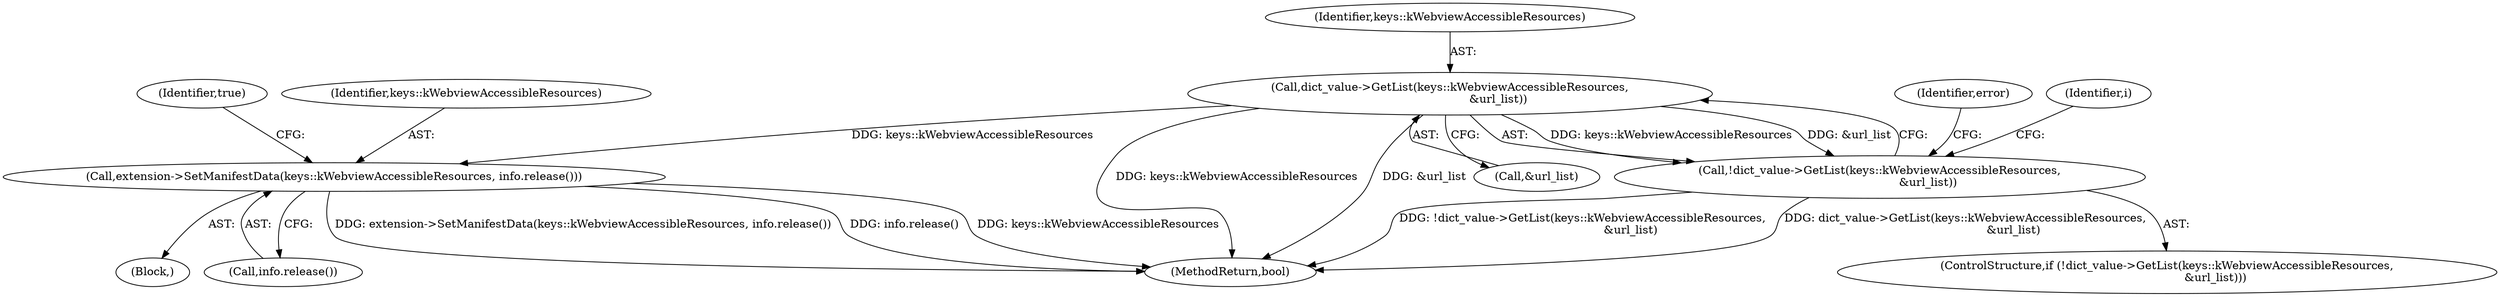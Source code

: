 digraph "0_Chrome_2aa406a8b4577103e7b933c75ec0e372830f20fe_0@pointer" {
"1000129" [label="(Call,dict_value->GetList(keys::kWebviewAccessibleResources,\n                           &url_list))"];
"1000128" [label="(Call,!dict_value->GetList(keys::kWebviewAccessibleResources,\n                           &url_list))"];
"1000251" [label="(Call,extension->SetManifestData(keys::kWebviewAccessibleResources, info.release()))"];
"1000127" [label="(ControlStructure,if (!dict_value->GetList(keys::kWebviewAccessibleResources,\n                           &url_list)))"];
"1000144" [label="(Identifier,i)"];
"1000252" [label="(Identifier,keys::kWebviewAccessibleResources)"];
"1000131" [label="(Call,&url_list)"];
"1000130" [label="(Identifier,keys::kWebviewAccessibleResources)"];
"1000136" [label="(Identifier,error)"];
"1000251" [label="(Call,extension->SetManifestData(keys::kWebviewAccessibleResources, info.release()))"];
"1000256" [label="(MethodReturn,bool)"];
"1000129" [label="(Call,dict_value->GetList(keys::kWebviewAccessibleResources,\n                           &url_list))"];
"1000253" [label="(Call,info.release())"];
"1000103" [label="(Block,)"];
"1000255" [label="(Identifier,true)"];
"1000128" [label="(Call,!dict_value->GetList(keys::kWebviewAccessibleResources,\n                           &url_list))"];
"1000129" -> "1000128"  [label="AST: "];
"1000129" -> "1000131"  [label="CFG: "];
"1000130" -> "1000129"  [label="AST: "];
"1000131" -> "1000129"  [label="AST: "];
"1000128" -> "1000129"  [label="CFG: "];
"1000129" -> "1000256"  [label="DDG: keys::kWebviewAccessibleResources"];
"1000129" -> "1000256"  [label="DDG: &url_list"];
"1000129" -> "1000128"  [label="DDG: keys::kWebviewAccessibleResources"];
"1000129" -> "1000128"  [label="DDG: &url_list"];
"1000129" -> "1000251"  [label="DDG: keys::kWebviewAccessibleResources"];
"1000128" -> "1000127"  [label="AST: "];
"1000136" -> "1000128"  [label="CFG: "];
"1000144" -> "1000128"  [label="CFG: "];
"1000128" -> "1000256"  [label="DDG: dict_value->GetList(keys::kWebviewAccessibleResources,\n                           &url_list)"];
"1000128" -> "1000256"  [label="DDG: !dict_value->GetList(keys::kWebviewAccessibleResources,\n                           &url_list)"];
"1000251" -> "1000103"  [label="AST: "];
"1000251" -> "1000253"  [label="CFG: "];
"1000252" -> "1000251"  [label="AST: "];
"1000253" -> "1000251"  [label="AST: "];
"1000255" -> "1000251"  [label="CFG: "];
"1000251" -> "1000256"  [label="DDG: extension->SetManifestData(keys::kWebviewAccessibleResources, info.release())"];
"1000251" -> "1000256"  [label="DDG: info.release()"];
"1000251" -> "1000256"  [label="DDG: keys::kWebviewAccessibleResources"];
}
